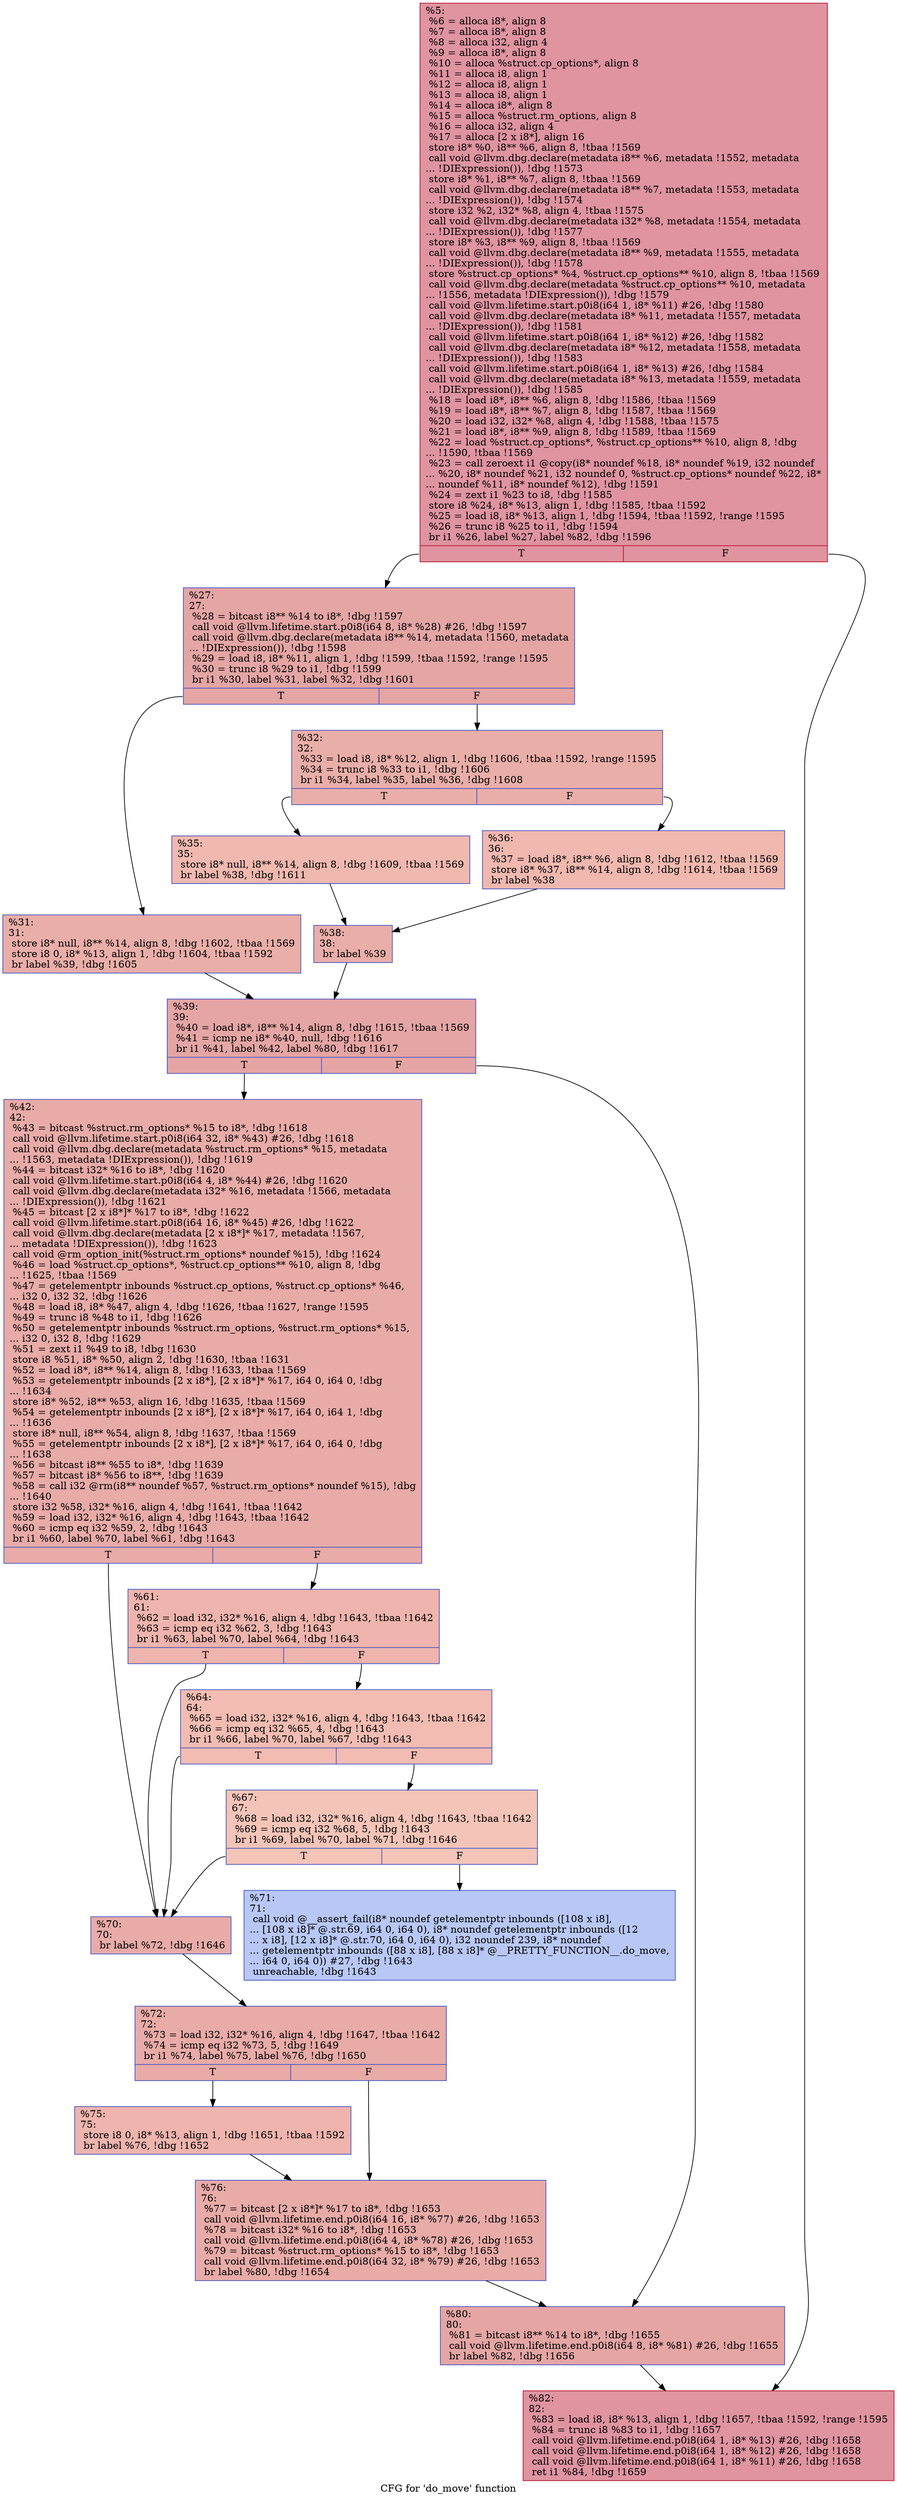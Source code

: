 digraph "CFG for 'do_move' function" {
	label="CFG for 'do_move' function";

	Node0x10af5e0 [shape=record,color="#b70d28ff", style=filled, fillcolor="#b70d2870",label="{%5:\l  %6 = alloca i8*, align 8\l  %7 = alloca i8*, align 8\l  %8 = alloca i32, align 4\l  %9 = alloca i8*, align 8\l  %10 = alloca %struct.cp_options*, align 8\l  %11 = alloca i8, align 1\l  %12 = alloca i8, align 1\l  %13 = alloca i8, align 1\l  %14 = alloca i8*, align 8\l  %15 = alloca %struct.rm_options, align 8\l  %16 = alloca i32, align 4\l  %17 = alloca [2 x i8*], align 16\l  store i8* %0, i8** %6, align 8, !tbaa !1569\l  call void @llvm.dbg.declare(metadata i8** %6, metadata !1552, metadata\l... !DIExpression()), !dbg !1573\l  store i8* %1, i8** %7, align 8, !tbaa !1569\l  call void @llvm.dbg.declare(metadata i8** %7, metadata !1553, metadata\l... !DIExpression()), !dbg !1574\l  store i32 %2, i32* %8, align 4, !tbaa !1575\l  call void @llvm.dbg.declare(metadata i32* %8, metadata !1554, metadata\l... !DIExpression()), !dbg !1577\l  store i8* %3, i8** %9, align 8, !tbaa !1569\l  call void @llvm.dbg.declare(metadata i8** %9, metadata !1555, metadata\l... !DIExpression()), !dbg !1578\l  store %struct.cp_options* %4, %struct.cp_options** %10, align 8, !tbaa !1569\l  call void @llvm.dbg.declare(metadata %struct.cp_options** %10, metadata\l... !1556, metadata !DIExpression()), !dbg !1579\l  call void @llvm.lifetime.start.p0i8(i64 1, i8* %11) #26, !dbg !1580\l  call void @llvm.dbg.declare(metadata i8* %11, metadata !1557, metadata\l... !DIExpression()), !dbg !1581\l  call void @llvm.lifetime.start.p0i8(i64 1, i8* %12) #26, !dbg !1582\l  call void @llvm.dbg.declare(metadata i8* %12, metadata !1558, metadata\l... !DIExpression()), !dbg !1583\l  call void @llvm.lifetime.start.p0i8(i64 1, i8* %13) #26, !dbg !1584\l  call void @llvm.dbg.declare(metadata i8* %13, metadata !1559, metadata\l... !DIExpression()), !dbg !1585\l  %18 = load i8*, i8** %6, align 8, !dbg !1586, !tbaa !1569\l  %19 = load i8*, i8** %7, align 8, !dbg !1587, !tbaa !1569\l  %20 = load i32, i32* %8, align 4, !dbg !1588, !tbaa !1575\l  %21 = load i8*, i8** %9, align 8, !dbg !1589, !tbaa !1569\l  %22 = load %struct.cp_options*, %struct.cp_options** %10, align 8, !dbg\l... !1590, !tbaa !1569\l  %23 = call zeroext i1 @copy(i8* noundef %18, i8* noundef %19, i32 noundef\l... %20, i8* noundef %21, i32 noundef 0, %struct.cp_options* noundef %22, i8*\l... noundef %11, i8* noundef %12), !dbg !1591\l  %24 = zext i1 %23 to i8, !dbg !1585\l  store i8 %24, i8* %13, align 1, !dbg !1585, !tbaa !1592\l  %25 = load i8, i8* %13, align 1, !dbg !1594, !tbaa !1592, !range !1595\l  %26 = trunc i8 %25 to i1, !dbg !1594\l  br i1 %26, label %27, label %82, !dbg !1596\l|{<s0>T|<s1>F}}"];
	Node0x10af5e0:s0 -> Node0x10a5ab0;
	Node0x10af5e0:s1 -> Node0x10a6000;
	Node0x10a5ab0 [shape=record,color="#3d50c3ff", style=filled, fillcolor="#c5333470",label="{%27:\l27:                                               \l  %28 = bitcast i8** %14 to i8*, !dbg !1597\l  call void @llvm.lifetime.start.p0i8(i64 8, i8* %28) #26, !dbg !1597\l  call void @llvm.dbg.declare(metadata i8** %14, metadata !1560, metadata\l... !DIExpression()), !dbg !1598\l  %29 = load i8, i8* %11, align 1, !dbg !1599, !tbaa !1592, !range !1595\l  %30 = trunc i8 %29 to i1, !dbg !1599\l  br i1 %30, label %31, label %32, !dbg !1601\l|{<s0>T|<s1>F}}"];
	Node0x10a5ab0:s0 -> Node0x10a5b00;
	Node0x10a5ab0:s1 -> Node0x10a5b50;
	Node0x10a5b00 [shape=record,color="#3d50c3ff", style=filled, fillcolor="#d0473d70",label="{%31:\l31:                                               \l  store i8* null, i8** %14, align 8, !dbg !1602, !tbaa !1569\l  store i8 0, i8* %13, align 1, !dbg !1604, !tbaa !1592\l  br label %39, !dbg !1605\l}"];
	Node0x10a5b00 -> Node0x10a5c90;
	Node0x10a5b50 [shape=record,color="#3d50c3ff", style=filled, fillcolor="#d0473d70",label="{%32:\l32:                                               \l  %33 = load i8, i8* %12, align 1, !dbg !1606, !tbaa !1592, !range !1595\l  %34 = trunc i8 %33 to i1, !dbg !1606\l  br i1 %34, label %35, label %36, !dbg !1608\l|{<s0>T|<s1>F}}"];
	Node0x10a5b50:s0 -> Node0x10a5ba0;
	Node0x10a5b50:s1 -> Node0x10a5bf0;
	Node0x10a5ba0 [shape=record,color="#3d50c3ff", style=filled, fillcolor="#dc5d4a70",label="{%35:\l35:                                               \l  store i8* null, i8** %14, align 8, !dbg !1609, !tbaa !1569\l  br label %38, !dbg !1611\l}"];
	Node0x10a5ba0 -> Node0x10a5c40;
	Node0x10a5bf0 [shape=record,color="#3d50c3ff", style=filled, fillcolor="#dc5d4a70",label="{%36:\l36:                                               \l  %37 = load i8*, i8** %6, align 8, !dbg !1612, !tbaa !1569\l  store i8* %37, i8** %14, align 8, !dbg !1614, !tbaa !1569\l  br label %38\l}"];
	Node0x10a5bf0 -> Node0x10a5c40;
	Node0x10a5c40 [shape=record,color="#3d50c3ff", style=filled, fillcolor="#d0473d70",label="{%38:\l38:                                               \l  br label %39\l}"];
	Node0x10a5c40 -> Node0x10a5c90;
	Node0x10a5c90 [shape=record,color="#3d50c3ff", style=filled, fillcolor="#c5333470",label="{%39:\l39:                                               \l  %40 = load i8*, i8** %14, align 8, !dbg !1615, !tbaa !1569\l  %41 = icmp ne i8* %40, null, !dbg !1616\l  br i1 %41, label %42, label %80, !dbg !1617\l|{<s0>T|<s1>F}}"];
	Node0x10a5c90:s0 -> Node0x10a5ce0;
	Node0x10a5c90:s1 -> Node0x10a5fb0;
	Node0x10a5ce0 [shape=record,color="#3d50c3ff", style=filled, fillcolor="#cc403a70",label="{%42:\l42:                                               \l  %43 = bitcast %struct.rm_options* %15 to i8*, !dbg !1618\l  call void @llvm.lifetime.start.p0i8(i64 32, i8* %43) #26, !dbg !1618\l  call void @llvm.dbg.declare(metadata %struct.rm_options* %15, metadata\l... !1563, metadata !DIExpression()), !dbg !1619\l  %44 = bitcast i32* %16 to i8*, !dbg !1620\l  call void @llvm.lifetime.start.p0i8(i64 4, i8* %44) #26, !dbg !1620\l  call void @llvm.dbg.declare(metadata i32* %16, metadata !1566, metadata\l... !DIExpression()), !dbg !1621\l  %45 = bitcast [2 x i8*]* %17 to i8*, !dbg !1622\l  call void @llvm.lifetime.start.p0i8(i64 16, i8* %45) #26, !dbg !1622\l  call void @llvm.dbg.declare(metadata [2 x i8*]* %17, metadata !1567,\l... metadata !DIExpression()), !dbg !1623\l  call void @rm_option_init(%struct.rm_options* noundef %15), !dbg !1624\l  %46 = load %struct.cp_options*, %struct.cp_options** %10, align 8, !dbg\l... !1625, !tbaa !1569\l  %47 = getelementptr inbounds %struct.cp_options, %struct.cp_options* %46,\l... i32 0, i32 32, !dbg !1626\l  %48 = load i8, i8* %47, align 4, !dbg !1626, !tbaa !1627, !range !1595\l  %49 = trunc i8 %48 to i1, !dbg !1626\l  %50 = getelementptr inbounds %struct.rm_options, %struct.rm_options* %15,\l... i32 0, i32 8, !dbg !1629\l  %51 = zext i1 %49 to i8, !dbg !1630\l  store i8 %51, i8* %50, align 2, !dbg !1630, !tbaa !1631\l  %52 = load i8*, i8** %14, align 8, !dbg !1633, !tbaa !1569\l  %53 = getelementptr inbounds [2 x i8*], [2 x i8*]* %17, i64 0, i64 0, !dbg\l... !1634\l  store i8* %52, i8** %53, align 16, !dbg !1635, !tbaa !1569\l  %54 = getelementptr inbounds [2 x i8*], [2 x i8*]* %17, i64 0, i64 1, !dbg\l... !1636\l  store i8* null, i8** %54, align 8, !dbg !1637, !tbaa !1569\l  %55 = getelementptr inbounds [2 x i8*], [2 x i8*]* %17, i64 0, i64 0, !dbg\l... !1638\l  %56 = bitcast i8** %55 to i8*, !dbg !1639\l  %57 = bitcast i8* %56 to i8**, !dbg !1639\l  %58 = call i32 @rm(i8** noundef %57, %struct.rm_options* noundef %15), !dbg\l... !1640\l  store i32 %58, i32* %16, align 4, !dbg !1641, !tbaa !1642\l  %59 = load i32, i32* %16, align 4, !dbg !1643, !tbaa !1642\l  %60 = icmp eq i32 %59, 2, !dbg !1643\l  br i1 %60, label %70, label %61, !dbg !1643\l|{<s0>T|<s1>F}}"];
	Node0x10a5ce0:s0 -> Node0x10a5e20;
	Node0x10a5ce0:s1 -> Node0x10a5d30;
	Node0x10a5d30 [shape=record,color="#3d50c3ff", style=filled, fillcolor="#d8564670",label="{%61:\l61:                                               \l  %62 = load i32, i32* %16, align 4, !dbg !1643, !tbaa !1642\l  %63 = icmp eq i32 %62, 3, !dbg !1643\l  br i1 %63, label %70, label %64, !dbg !1643\l|{<s0>T|<s1>F}}"];
	Node0x10a5d30:s0 -> Node0x10a5e20;
	Node0x10a5d30:s1 -> Node0x10a5d80;
	Node0x10a5d80 [shape=record,color="#3d50c3ff", style=filled, fillcolor="#e1675170",label="{%64:\l64:                                               \l  %65 = load i32, i32* %16, align 4, !dbg !1643, !tbaa !1642\l  %66 = icmp eq i32 %65, 4, !dbg !1643\l  br i1 %66, label %70, label %67, !dbg !1643\l|{<s0>T|<s1>F}}"];
	Node0x10a5d80:s0 -> Node0x10a5e20;
	Node0x10a5d80:s1 -> Node0x10a5dd0;
	Node0x10a5dd0 [shape=record,color="#3d50c3ff", style=filled, fillcolor="#e97a5f70",label="{%67:\l67:                                               \l  %68 = load i32, i32* %16, align 4, !dbg !1643, !tbaa !1642\l  %69 = icmp eq i32 %68, 5, !dbg !1643\l  br i1 %69, label %70, label %71, !dbg !1646\l|{<s0>T|<s1>F}}"];
	Node0x10a5dd0:s0 -> Node0x10a5e20;
	Node0x10a5dd0:s1 -> Node0x10a5e70;
	Node0x10a5e20 [shape=record,color="#3d50c3ff", style=filled, fillcolor="#cc403a70",label="{%70:\l70:                                               \l  br label %72, !dbg !1646\l}"];
	Node0x10a5e20 -> Node0x10a5ec0;
	Node0x10a5e70 [shape=record,color="#3d50c3ff", style=filled, fillcolor="#5f7fe870",label="{%71:\l71:                                               \l  call void @__assert_fail(i8* noundef getelementptr inbounds ([108 x i8],\l... [108 x i8]* @.str.69, i64 0, i64 0), i8* noundef getelementptr inbounds ([12\l... x i8], [12 x i8]* @.str.70, i64 0, i64 0), i32 noundef 239, i8* noundef\l... getelementptr inbounds ([88 x i8], [88 x i8]* @__PRETTY_FUNCTION__.do_move,\l... i64 0, i64 0)) #27, !dbg !1643\l  unreachable, !dbg !1643\l}"];
	Node0x10a5ec0 [shape=record,color="#3d50c3ff", style=filled, fillcolor="#cc403a70",label="{%72:\l72:                                               \l  %73 = load i32, i32* %16, align 4, !dbg !1647, !tbaa !1642\l  %74 = icmp eq i32 %73, 5, !dbg !1649\l  br i1 %74, label %75, label %76, !dbg !1650\l|{<s0>T|<s1>F}}"];
	Node0x10a5ec0:s0 -> Node0x10a5f10;
	Node0x10a5ec0:s1 -> Node0x10a5f60;
	Node0x10a5f10 [shape=record,color="#3d50c3ff", style=filled, fillcolor="#d8564670",label="{%75:\l75:                                               \l  store i8 0, i8* %13, align 1, !dbg !1651, !tbaa !1592\l  br label %76, !dbg !1652\l}"];
	Node0x10a5f10 -> Node0x10a5f60;
	Node0x10a5f60 [shape=record,color="#3d50c3ff", style=filled, fillcolor="#cc403a70",label="{%76:\l76:                                               \l  %77 = bitcast [2 x i8*]* %17 to i8*, !dbg !1653\l  call void @llvm.lifetime.end.p0i8(i64 16, i8* %77) #26, !dbg !1653\l  %78 = bitcast i32* %16 to i8*, !dbg !1653\l  call void @llvm.lifetime.end.p0i8(i64 4, i8* %78) #26, !dbg !1653\l  %79 = bitcast %struct.rm_options* %15 to i8*, !dbg !1653\l  call void @llvm.lifetime.end.p0i8(i64 32, i8* %79) #26, !dbg !1653\l  br label %80, !dbg !1654\l}"];
	Node0x10a5f60 -> Node0x10a5fb0;
	Node0x10a5fb0 [shape=record,color="#3d50c3ff", style=filled, fillcolor="#c5333470",label="{%80:\l80:                                               \l  %81 = bitcast i8** %14 to i8*, !dbg !1655\l  call void @llvm.lifetime.end.p0i8(i64 8, i8* %81) #26, !dbg !1655\l  br label %82, !dbg !1656\l}"];
	Node0x10a5fb0 -> Node0x10a6000;
	Node0x10a6000 [shape=record,color="#b70d28ff", style=filled, fillcolor="#b70d2870",label="{%82:\l82:                                               \l  %83 = load i8, i8* %13, align 1, !dbg !1657, !tbaa !1592, !range !1595\l  %84 = trunc i8 %83 to i1, !dbg !1657\l  call void @llvm.lifetime.end.p0i8(i64 1, i8* %13) #26, !dbg !1658\l  call void @llvm.lifetime.end.p0i8(i64 1, i8* %12) #26, !dbg !1658\l  call void @llvm.lifetime.end.p0i8(i64 1, i8* %11) #26, !dbg !1658\l  ret i1 %84, !dbg !1659\l}"];
}
